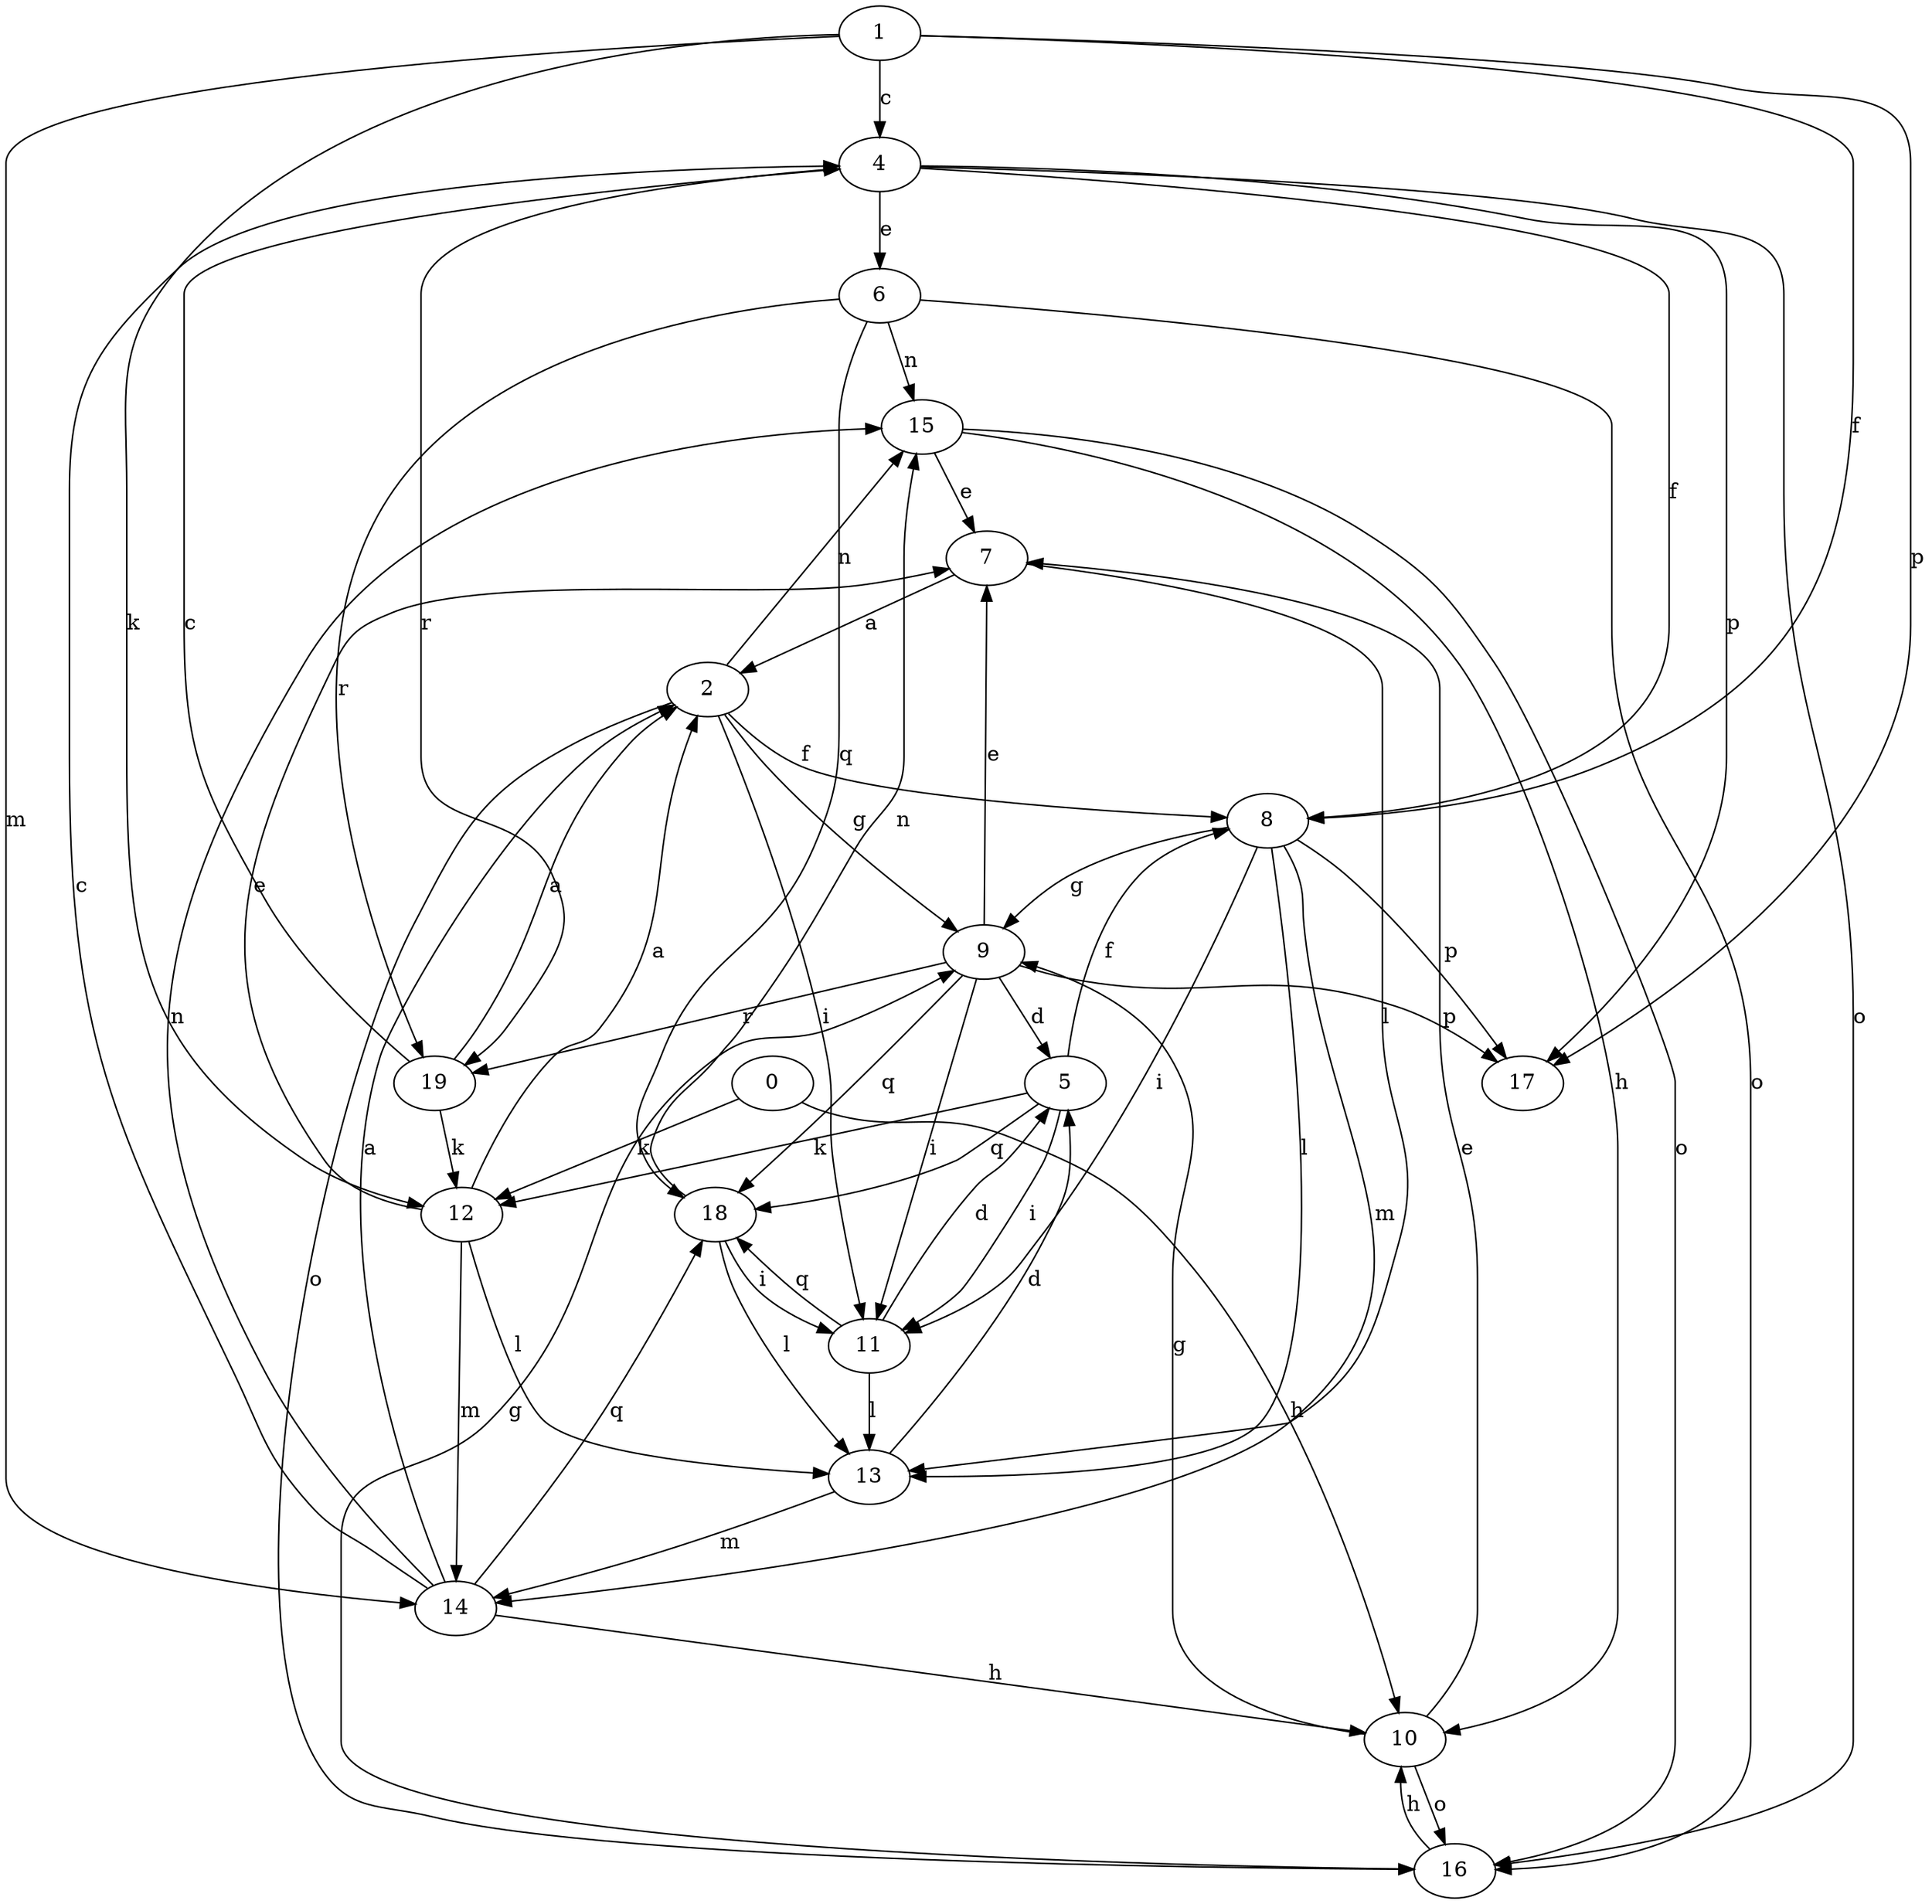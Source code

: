 strict digraph  {
1;
2;
4;
5;
6;
7;
8;
9;
10;
11;
12;
13;
0;
14;
15;
16;
17;
18;
19;
1 -> 4  [label=c];
1 -> 8  [label=f];
1 -> 12  [label=k];
1 -> 14  [label=m];
1 -> 17  [label=p];
2 -> 8  [label=f];
2 -> 9  [label=g];
2 -> 11  [label=i];
2 -> 15  [label=n];
2 -> 16  [label=o];
4 -> 6  [label=e];
4 -> 8  [label=f];
4 -> 16  [label=o];
4 -> 17  [label=p];
4 -> 19  [label=r];
5 -> 8  [label=f];
5 -> 11  [label=i];
5 -> 12  [label=k];
5 -> 18  [label=q];
6 -> 15  [label=n];
6 -> 16  [label=o];
6 -> 18  [label=q];
6 -> 19  [label=r];
7 -> 2  [label=a];
7 -> 13  [label=l];
8 -> 9  [label=g];
8 -> 11  [label=i];
8 -> 13  [label=l];
8 -> 14  [label=m];
8 -> 17  [label=p];
9 -> 5  [label=d];
9 -> 7  [label=e];
9 -> 11  [label=i];
9 -> 17  [label=p];
9 -> 18  [label=q];
9 -> 19  [label=r];
10 -> 7  [label=e];
10 -> 9  [label=g];
10 -> 16  [label=o];
11 -> 5  [label=d];
11 -> 13  [label=l];
11 -> 18  [label=q];
12 -> 2  [label=a];
12 -> 7  [label=e];
12 -> 13  [label=l];
12 -> 14  [label=m];
13 -> 5  [label=d];
13 -> 14  [label=m];
0 -> 10  [label=h];
0 -> 12  [label=k];
14 -> 2  [label=a];
14 -> 4  [label=c];
14 -> 10  [label=h];
14 -> 15  [label=n];
14 -> 18  [label=q];
15 -> 7  [label=e];
15 -> 10  [label=h];
15 -> 16  [label=o];
16 -> 9  [label=g];
16 -> 10  [label=h];
18 -> 11  [label=i];
18 -> 13  [label=l];
18 -> 15  [label=n];
19 -> 2  [label=a];
19 -> 4  [label=c];
19 -> 12  [label=k];
}
